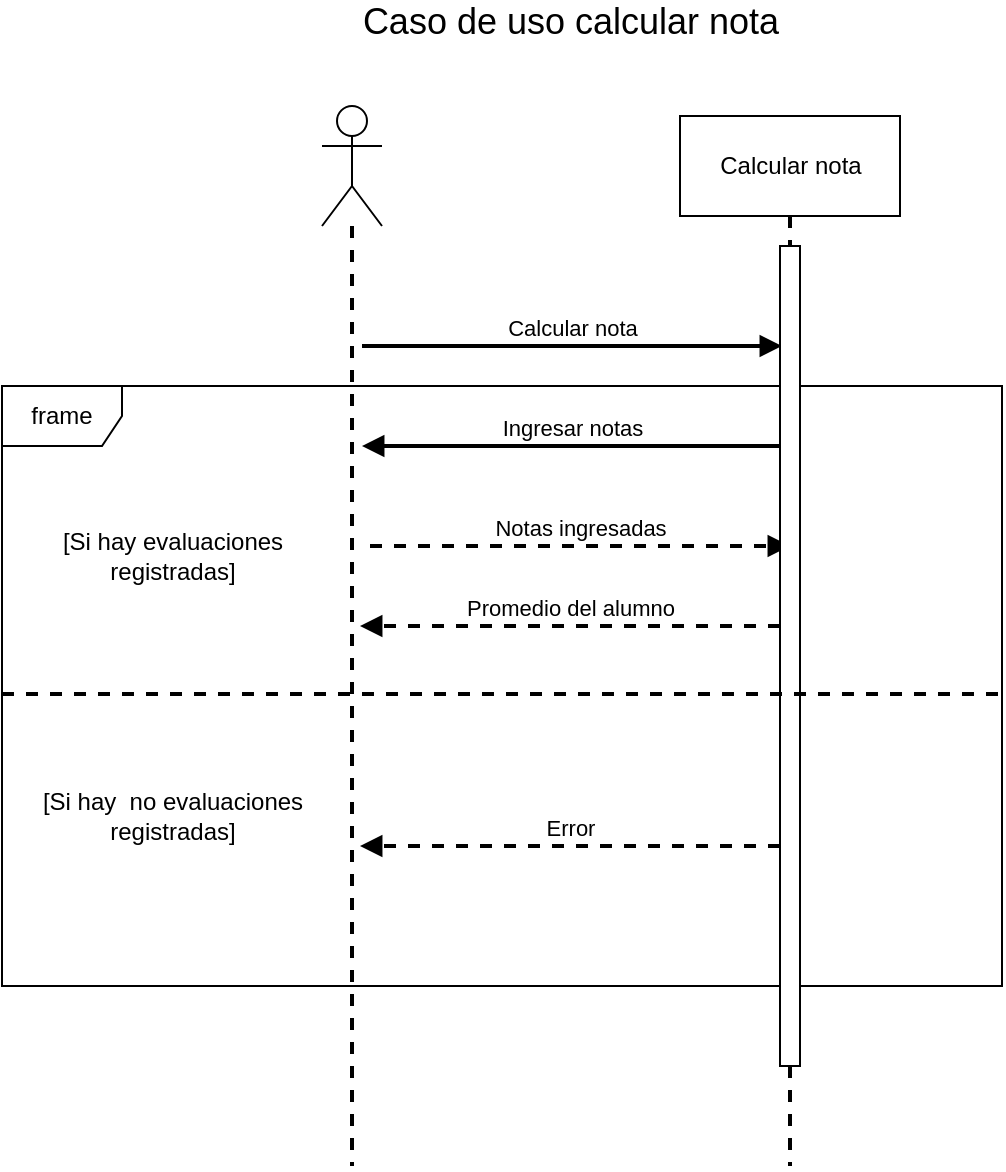 <mxfile version="13.0.3" type="device"><diagram id="lg3c_W8ZyfCvPJ34ke14" name="Page-1"><mxGraphModel dx="1102" dy="614" grid="1" gridSize="10" guides="1" tooltips="1" connect="1" arrows="1" fold="1" page="1" pageScale="1" pageWidth="827" pageHeight="1169" math="0" shadow="0"><root><mxCell id="0"/><mxCell id="1" parent="0"/><mxCell id="IsqSj0e2rBbRJAR2yrhw-11" value="frame" style="shape=umlFrame;whiteSpace=wrap;html=1;" parent="1" vertex="1"><mxGeometry x="20" y="240" width="500" height="300" as="geometry"/></mxCell><mxCell id="IsqSj0e2rBbRJAR2yrhw-4" style="edgeStyle=orthogonalEdgeStyle;rounded=0;orthogonalLoop=1;jettySize=auto;html=1;dashed=1;endArrow=none;endFill=0;strokeWidth=2;" parent="1" source="IsqSj0e2rBbRJAR2yrhw-1" edge="1"><mxGeometry relative="1" as="geometry"><mxPoint x="195" y="630" as="targetPoint"/></mxGeometry></mxCell><mxCell id="IsqSj0e2rBbRJAR2yrhw-1" value="" style="shape=umlActor;verticalLabelPosition=bottom;labelBackgroundColor=#ffffff;verticalAlign=top;html=1;" parent="1" vertex="1"><mxGeometry x="180" y="100" width="30" height="60" as="geometry"/></mxCell><mxCell id="IsqSj0e2rBbRJAR2yrhw-3" style="edgeStyle=orthogonalEdgeStyle;rounded=0;orthogonalLoop=1;jettySize=auto;html=1;dashed=1;endArrow=none;endFill=0;strokeWidth=2;" parent="1" source="IsqSj0e2rBbRJAR2yrhw-9" edge="1"><mxGeometry relative="1" as="geometry"><mxPoint x="414" y="630" as="targetPoint"/></mxGeometry></mxCell><mxCell id="IsqSj0e2rBbRJAR2yrhw-2" value="Calcular nota" style="html=1;" parent="1" vertex="1"><mxGeometry x="359" y="105" width="110" height="50" as="geometry"/></mxCell><mxCell id="IsqSj0e2rBbRJAR2yrhw-5" value="Calcular nota" style="html=1;verticalAlign=bottom;endArrow=block;strokeWidth=2;" parent="1" edge="1"><mxGeometry width="80" relative="1" as="geometry"><mxPoint x="200" y="220" as="sourcePoint"/><mxPoint x="410" y="220" as="targetPoint"/></mxGeometry></mxCell><mxCell id="IsqSj0e2rBbRJAR2yrhw-6" value="Ingresar notas" style="html=1;verticalAlign=bottom;endArrow=block;strokeWidth=2;" parent="1" edge="1"><mxGeometry width="80" relative="1" as="geometry"><mxPoint x="410" y="270" as="sourcePoint"/><mxPoint x="200" y="270" as="targetPoint"/></mxGeometry></mxCell><mxCell id="IsqSj0e2rBbRJAR2yrhw-7" value="Notas ingresadas" style="html=1;verticalAlign=bottom;endArrow=block;strokeWidth=2;dashed=1;" parent="1" edge="1"><mxGeometry width="80" relative="1" as="geometry"><mxPoint x="204" y="320" as="sourcePoint"/><mxPoint x="414" y="320" as="targetPoint"/></mxGeometry></mxCell><mxCell id="IsqSj0e2rBbRJAR2yrhw-8" value="Promedio del alumno" style="html=1;verticalAlign=bottom;endArrow=block;strokeWidth=2;dashed=1;" parent="1" edge="1"><mxGeometry width="80" relative="1" as="geometry"><mxPoint x="409" y="360" as="sourcePoint"/><mxPoint x="199" y="360" as="targetPoint"/></mxGeometry></mxCell><mxCell id="IsqSj0e2rBbRJAR2yrhw-9" value="" style="html=1;points=[];perimeter=orthogonalPerimeter;" parent="1" vertex="1"><mxGeometry x="409" y="170" width="10" height="410" as="geometry"/></mxCell><mxCell id="IsqSj0e2rBbRJAR2yrhw-10" style="edgeStyle=orthogonalEdgeStyle;rounded=0;orthogonalLoop=1;jettySize=auto;html=1;dashed=1;endArrow=none;endFill=0;strokeWidth=2;" parent="1" source="IsqSj0e2rBbRJAR2yrhw-2" target="IsqSj0e2rBbRJAR2yrhw-9" edge="1"><mxGeometry relative="1" as="geometry"><mxPoint x="414" y="440" as="targetPoint"/><mxPoint x="414" y="155" as="sourcePoint"/><Array as="points"><mxPoint x="414" y="170"/><mxPoint x="414" y="170"/></Array></mxGeometry></mxCell><mxCell id="IsqSj0e2rBbRJAR2yrhw-12" value="" style="line;strokeWidth=2;fillColor=none;align=left;verticalAlign=middle;spacingTop=-1;spacingLeft=3;spacingRight=3;rotatable=0;labelPosition=right;points=[];portConstraint=eastwest;dashed=1;" parent="1" vertex="1"><mxGeometry x="20" y="390" width="500" height="8" as="geometry"/></mxCell><mxCell id="IsqSj0e2rBbRJAR2yrhw-13" value="[Si hay evaluaciones &lt;br&gt;registradas]" style="text;html=1;align=center;verticalAlign=middle;resizable=0;points=[];autosize=1;" parent="1" vertex="1"><mxGeometry x="40" y="310" width="130" height="30" as="geometry"/></mxCell><mxCell id="IsqSj0e2rBbRJAR2yrhw-15" value="[Si hay&amp;nbsp; no evaluaciones &lt;br&gt;registradas]" style="text;html=1;align=center;verticalAlign=middle;resizable=0;points=[];autosize=1;" parent="1" vertex="1"><mxGeometry x="30" y="440" width="150" height="30" as="geometry"/></mxCell><mxCell id="IsqSj0e2rBbRJAR2yrhw-16" value="Error" style="html=1;verticalAlign=bottom;endArrow=block;strokeWidth=2;dashed=1;" parent="1" edge="1"><mxGeometry width="80" relative="1" as="geometry"><mxPoint x="409" y="470" as="sourcePoint"/><mxPoint x="199" y="470" as="targetPoint"/></mxGeometry></mxCell><mxCell id="H6BTmyWIFC3kld0waGZO-1" value="&lt;font style=&quot;font-size: 18px&quot;&gt;Caso de uso calcular nota&lt;/font&gt;" style="text;html=1;align=center;verticalAlign=middle;resizable=0;points=[];autosize=1;" vertex="1" parent="1"><mxGeometry x="194" y="48" width="220" height="20" as="geometry"/></mxCell></root></mxGraphModel></diagram></mxfile>